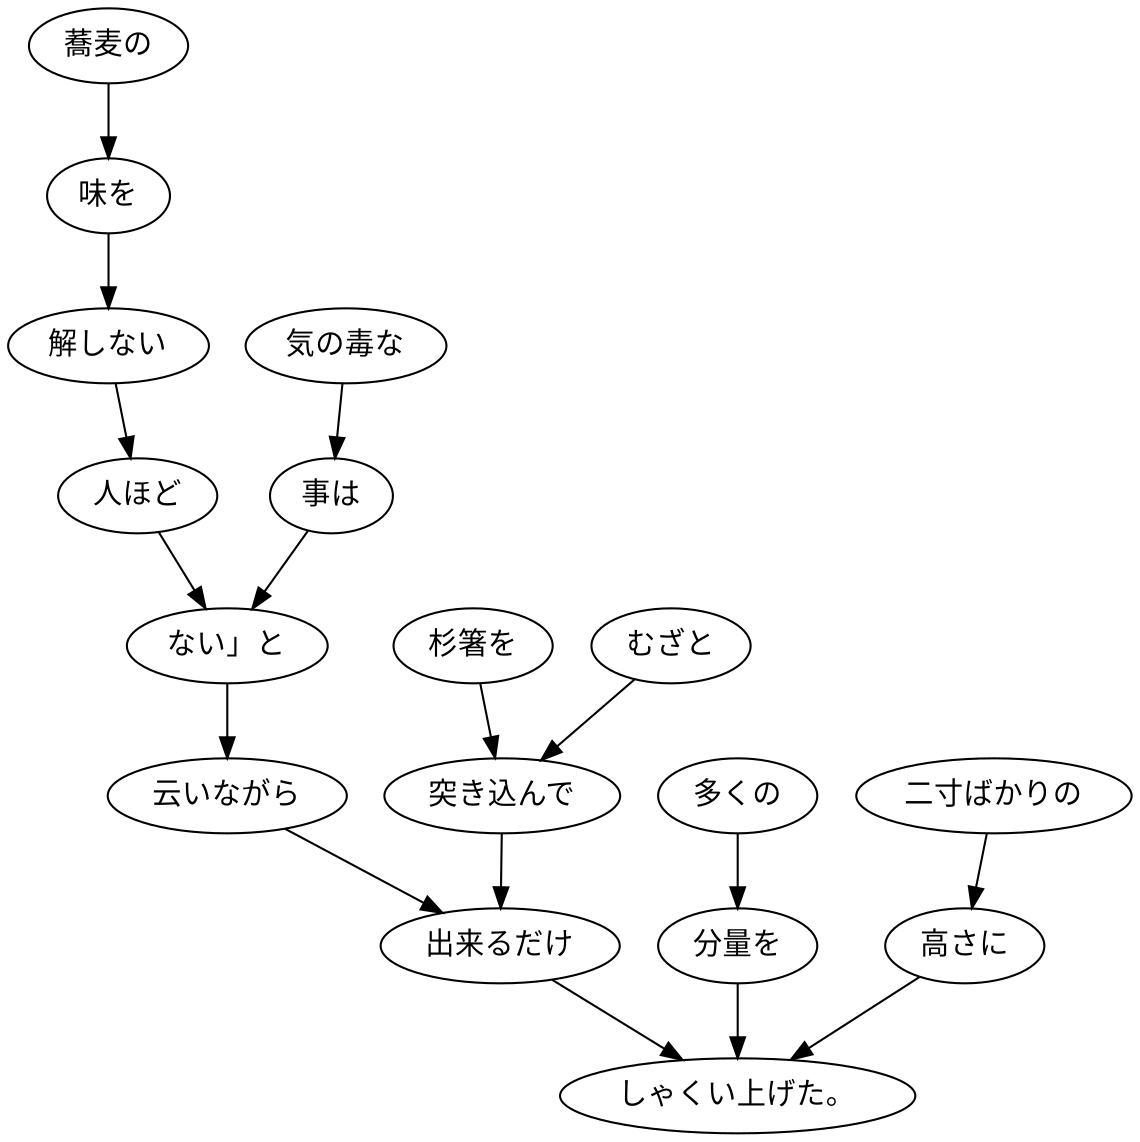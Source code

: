 digraph graph3518 {
	node0 [label="蕎麦の"];
	node1 [label="味を"];
	node2 [label="解しない"];
	node3 [label="人ほど"];
	node4 [label="気の毒な"];
	node5 [label="事は"];
	node6 [label="ない」と"];
	node7 [label="云いながら"];
	node8 [label="杉箸を"];
	node9 [label="むざと"];
	node10 [label="突き込んで"];
	node11 [label="出来るだけ"];
	node12 [label="多くの"];
	node13 [label="分量を"];
	node14 [label="二寸ばかりの"];
	node15 [label="高さに"];
	node16 [label="しゃくい上げた。"];
	node0 -> node1;
	node1 -> node2;
	node2 -> node3;
	node3 -> node6;
	node4 -> node5;
	node5 -> node6;
	node6 -> node7;
	node7 -> node11;
	node8 -> node10;
	node9 -> node10;
	node10 -> node11;
	node11 -> node16;
	node12 -> node13;
	node13 -> node16;
	node14 -> node15;
	node15 -> node16;
}
